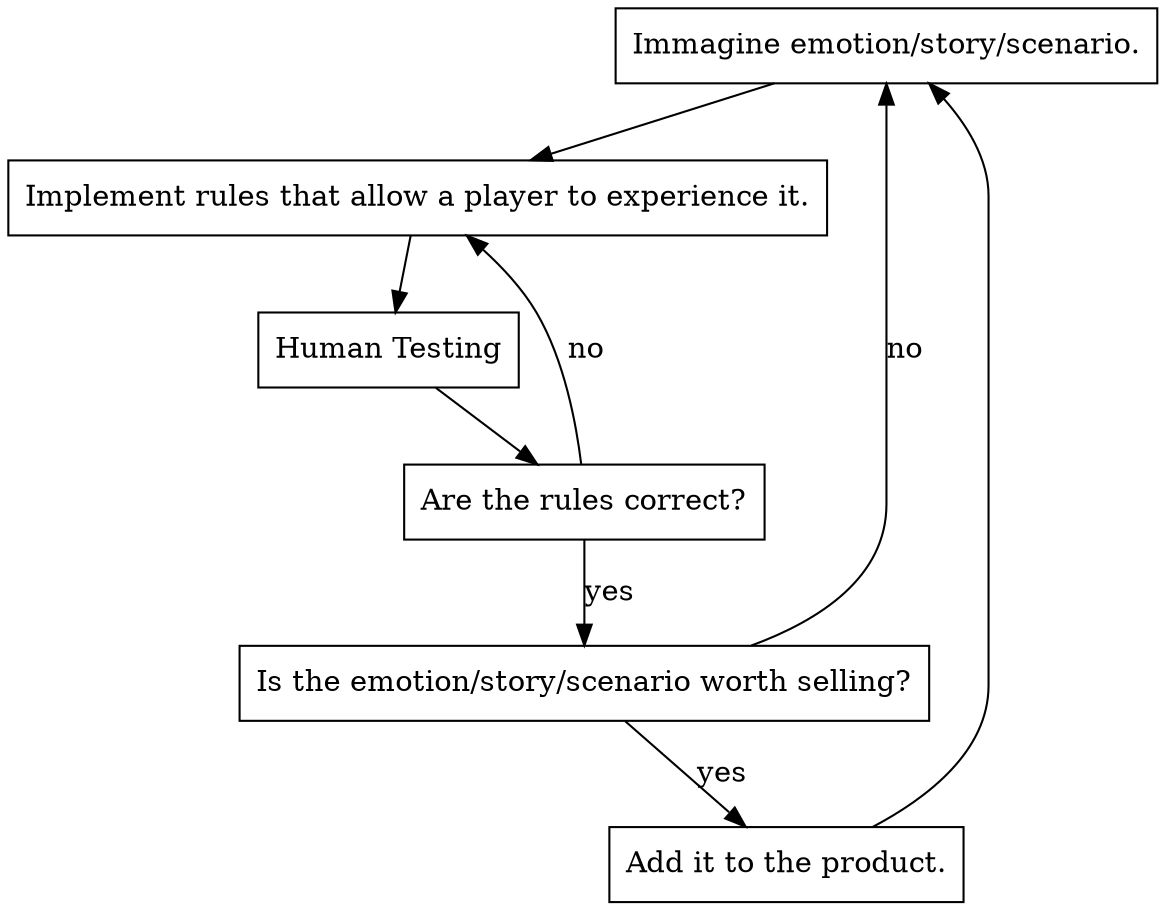 digraph asd {
    node [shape=box];
    first[label="Immagine emotion/story/scenario."];
    second[label="Implement rules that allow a player to experience it."];
    test[label="Human Testing"];
    third[label="Are the rules correct?"];
    fourth[label="Is the emotion/story/scenario worth selling?"];
    fifth[label="Add it to the product."];
    test -> third;
    third -> second[label="no"];
    fourth -> first[label="no"];
    third -> fourth[label="yes"];
    fourth -> fifth[label="yes"];
    first -> second;  
    second -> test ;  
    fifth -> first;  
}
